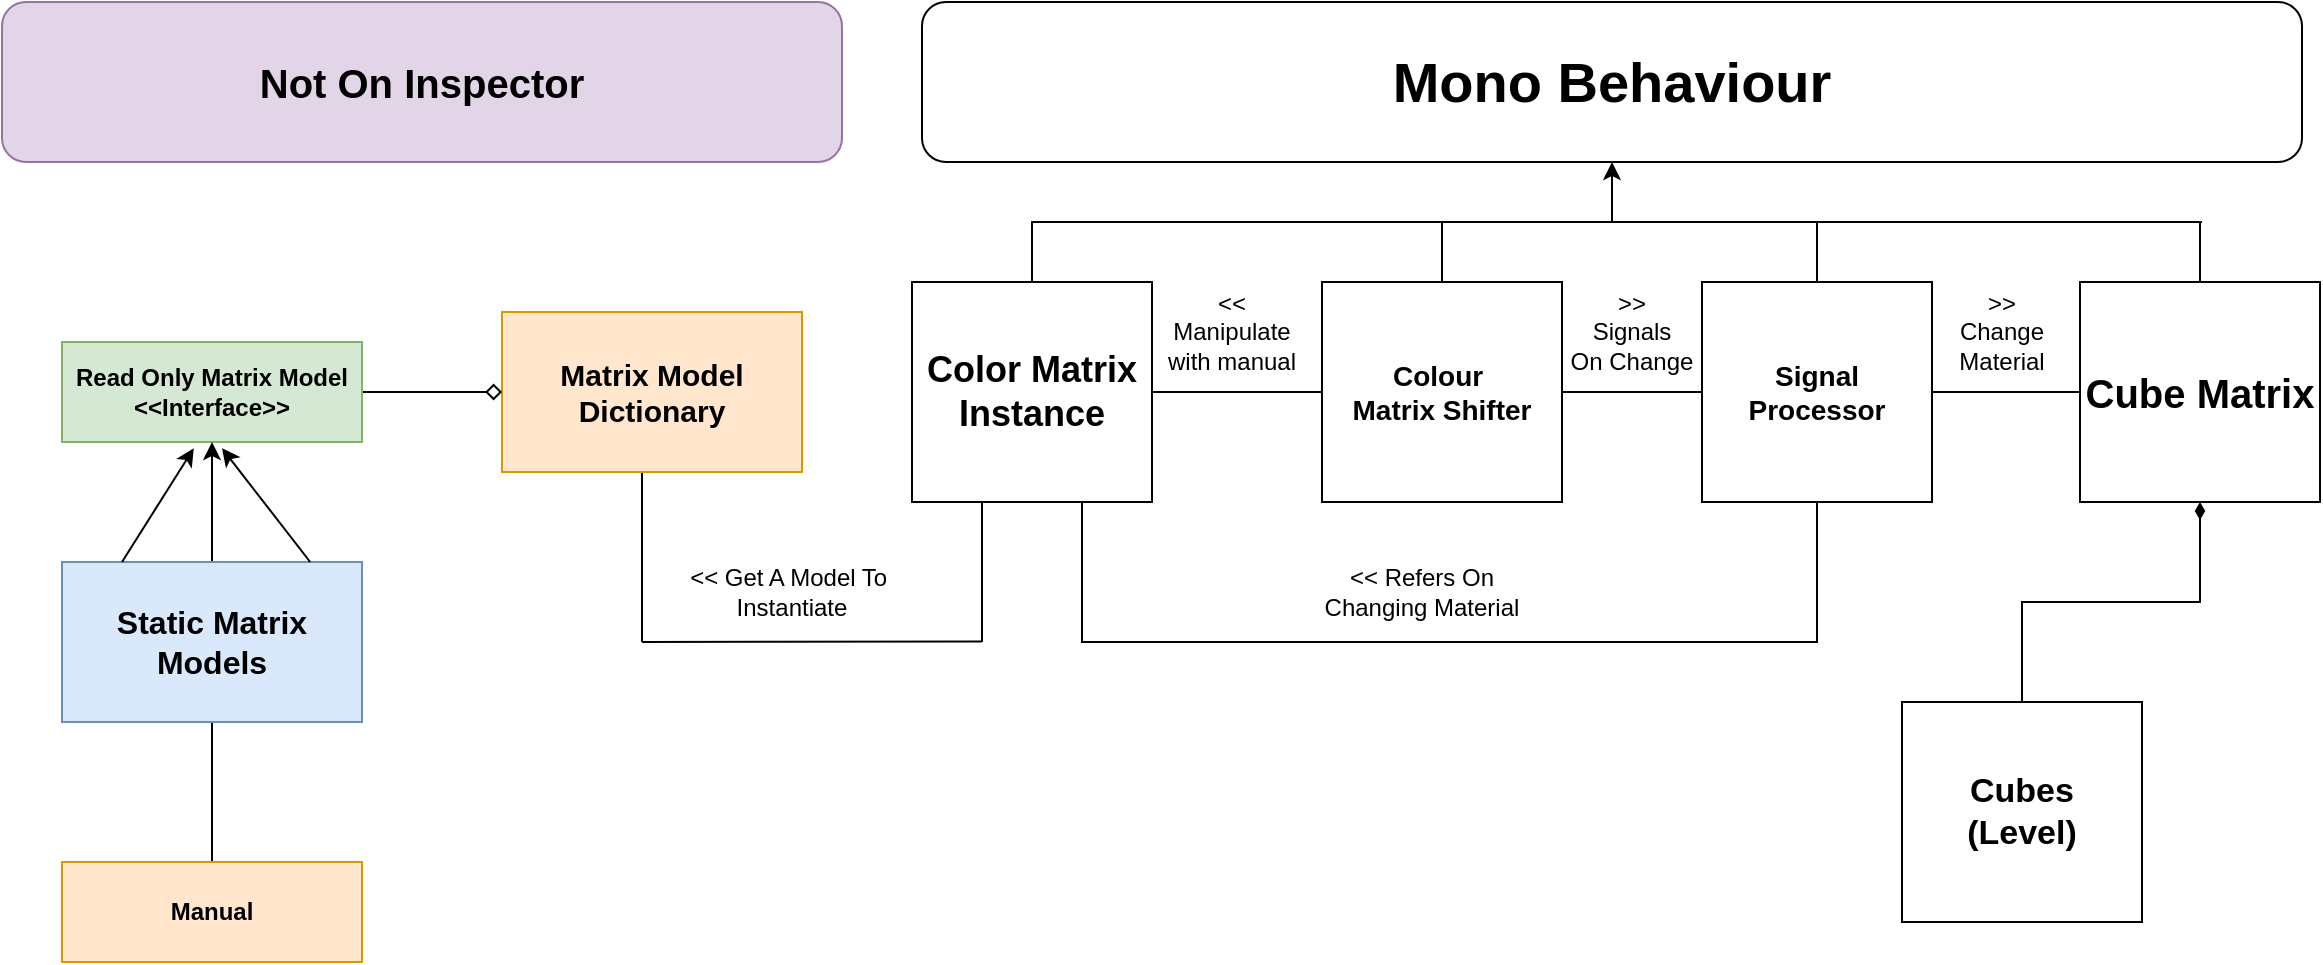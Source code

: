 <mxfile version="23.1.1" type="device">
  <diagram id="C5RBs43oDa-KdzZeNtuy" name="Page-1">
    <mxGraphModel dx="1147" dy="715" grid="1" gridSize="10" guides="1" tooltips="1" connect="1" arrows="1" fold="1" page="1" pageScale="1" pageWidth="1169" pageHeight="827" math="0" shadow="0">
      <root>
        <mxCell id="WIyWlLk6GJQsqaUBKTNV-0" />
        <mxCell id="WIyWlLk6GJQsqaUBKTNV-1" parent="WIyWlLk6GJQsqaUBKTNV-0" />
        <mxCell id="b6auqr88X2530byy-Ylc-60" value="&lt;font size=&quot;1&quot;&gt;&lt;b style=&quot;font-size: 28px;&quot;&gt;Mono Behaviour&lt;/b&gt;&lt;/font&gt;" style="rounded=1;whiteSpace=wrap;html=1;" vertex="1" parent="WIyWlLk6GJQsqaUBKTNV-1">
          <mxGeometry x="470" y="20" width="690" height="80" as="geometry" />
        </mxCell>
        <mxCell id="b6auqr88X2530byy-Ylc-77" style="edgeStyle=orthogonalEdgeStyle;rounded=0;orthogonalLoop=1;jettySize=auto;html=1;endArrow=none;endFill=0;" edge="1" parent="WIyWlLk6GJQsqaUBKTNV-1" source="b6auqr88X2530byy-Ylc-61">
          <mxGeometry relative="1" as="geometry">
            <mxPoint x="730" y="130" as="targetPoint" />
          </mxGeometry>
        </mxCell>
        <mxCell id="b6auqr88X2530byy-Ylc-82" style="edgeStyle=orthogonalEdgeStyle;rounded=0;orthogonalLoop=1;jettySize=auto;html=1;entryX=0;entryY=0.5;entryDx=0;entryDy=0;endArrow=none;endFill=0;" edge="1" parent="WIyWlLk6GJQsqaUBKTNV-1" source="b6auqr88X2530byy-Ylc-61" target="b6auqr88X2530byy-Ylc-63">
          <mxGeometry relative="1" as="geometry" />
        </mxCell>
        <mxCell id="b6auqr88X2530byy-Ylc-61" value="&lt;div&gt;&lt;b&gt;&lt;font style=&quot;font-size: 14px;&quot;&gt;Colour&amp;nbsp;&lt;/font&gt;&lt;/b&gt;&lt;/div&gt;&lt;div&gt;&lt;b&gt;&lt;font style=&quot;font-size: 14px;&quot;&gt;Matrix Shifter&lt;/font&gt;&lt;/b&gt;&lt;/div&gt;" style="rounded=0;whiteSpace=wrap;html=1;" vertex="1" parent="WIyWlLk6GJQsqaUBKTNV-1">
          <mxGeometry x="670" y="160" width="120" height="110" as="geometry" />
        </mxCell>
        <mxCell id="b6auqr88X2530byy-Ylc-66" style="edgeStyle=orthogonalEdgeStyle;rounded=0;orthogonalLoop=1;jettySize=auto;html=1;exitX=0.5;exitY=0;exitDx=0;exitDy=0;entryX=0.5;entryY=1;entryDx=0;entryDy=0;" edge="1" parent="WIyWlLk6GJQsqaUBKTNV-1" source="b6auqr88X2530byy-Ylc-62" target="b6auqr88X2530byy-Ylc-60">
          <mxGeometry relative="1" as="geometry">
            <Array as="points">
              <mxPoint x="525" y="130" />
              <mxPoint x="815" y="130" />
            </Array>
          </mxGeometry>
        </mxCell>
        <mxCell id="b6auqr88X2530byy-Ylc-75" style="edgeStyle=orthogonalEdgeStyle;rounded=0;orthogonalLoop=1;jettySize=auto;html=1;endArrow=none;endFill=0;" edge="1" parent="WIyWlLk6GJQsqaUBKTNV-1" source="b6auqr88X2530byy-Ylc-62" target="b6auqr88X2530byy-Ylc-61">
          <mxGeometry relative="1" as="geometry" />
        </mxCell>
        <mxCell id="b6auqr88X2530byy-Ylc-103" style="edgeStyle=orthogonalEdgeStyle;rounded=0;orthogonalLoop=1;jettySize=auto;html=1;endArrow=none;endFill=0;" edge="1" parent="WIyWlLk6GJQsqaUBKTNV-1">
          <mxGeometry relative="1" as="geometry">
            <mxPoint x="500" y="340" as="targetPoint" />
            <mxPoint x="500" y="260" as="sourcePoint" />
          </mxGeometry>
        </mxCell>
        <mxCell id="b6auqr88X2530byy-Ylc-62" value="&lt;font style=&quot;font-size: 18px;&quot;&gt;&lt;b&gt;Color Matrix Instance&lt;/b&gt;&lt;/font&gt;" style="rounded=0;whiteSpace=wrap;html=1;" vertex="1" parent="WIyWlLk6GJQsqaUBKTNV-1">
          <mxGeometry x="465" y="160" width="120" height="110" as="geometry" />
        </mxCell>
        <mxCell id="b6auqr88X2530byy-Ylc-78" style="edgeStyle=orthogonalEdgeStyle;rounded=0;orthogonalLoop=1;jettySize=auto;html=1;endArrow=none;endFill=0;" edge="1" parent="WIyWlLk6GJQsqaUBKTNV-1" source="b6auqr88X2530byy-Ylc-63">
          <mxGeometry relative="1" as="geometry">
            <mxPoint x="917.5" y="130" as="targetPoint" />
          </mxGeometry>
        </mxCell>
        <mxCell id="b6auqr88X2530byy-Ylc-81" style="edgeStyle=orthogonalEdgeStyle;rounded=0;orthogonalLoop=1;jettySize=auto;html=1;entryX=0.75;entryY=1;entryDx=0;entryDy=0;endArrow=none;endFill=0;" edge="1" parent="WIyWlLk6GJQsqaUBKTNV-1" source="b6auqr88X2530byy-Ylc-63" target="b6auqr88X2530byy-Ylc-62">
          <mxGeometry relative="1" as="geometry">
            <mxPoint x="918" y="340" as="targetPoint" />
            <Array as="points">
              <mxPoint x="918" y="340" />
              <mxPoint x="550" y="340" />
              <mxPoint x="550" y="270" />
            </Array>
          </mxGeometry>
        </mxCell>
        <mxCell id="b6auqr88X2530byy-Ylc-86" style="edgeStyle=orthogonalEdgeStyle;rounded=0;orthogonalLoop=1;jettySize=auto;html=1;entryX=0;entryY=0.5;entryDx=0;entryDy=0;endArrow=none;endFill=0;" edge="1" parent="WIyWlLk6GJQsqaUBKTNV-1" source="b6auqr88X2530byy-Ylc-63" target="b6auqr88X2530byy-Ylc-64">
          <mxGeometry relative="1" as="geometry" />
        </mxCell>
        <mxCell id="b6auqr88X2530byy-Ylc-63" value="&lt;font style=&quot;font-size: 14px;&quot;&gt;&lt;b&gt;Signal Processor&lt;/b&gt;&lt;/font&gt;" style="rounded=0;whiteSpace=wrap;html=1;" vertex="1" parent="WIyWlLk6GJQsqaUBKTNV-1">
          <mxGeometry x="860" y="160" width="115" height="110" as="geometry" />
        </mxCell>
        <mxCell id="b6auqr88X2530byy-Ylc-79" style="edgeStyle=orthogonalEdgeStyle;rounded=0;orthogonalLoop=1;jettySize=auto;html=1;endArrow=none;endFill=0;" edge="1" parent="WIyWlLk6GJQsqaUBKTNV-1" source="b6auqr88X2530byy-Ylc-64">
          <mxGeometry relative="1" as="geometry">
            <mxPoint x="1109" y="130" as="targetPoint" />
          </mxGeometry>
        </mxCell>
        <mxCell id="b6auqr88X2530byy-Ylc-64" value="&lt;b&gt;&lt;font style=&quot;font-size: 20px;&quot;&gt;Cube Matrix&lt;/font&gt;&lt;/b&gt;" style="rounded=0;whiteSpace=wrap;html=1;" vertex="1" parent="WIyWlLk6GJQsqaUBKTNV-1">
          <mxGeometry x="1049" y="160" width="120" height="110" as="geometry" />
        </mxCell>
        <mxCell id="b6auqr88X2530byy-Ylc-69" value="" style="endArrow=none;html=1;rounded=0;" edge="1" parent="WIyWlLk6GJQsqaUBKTNV-1">
          <mxGeometry width="50" height="50" relative="1" as="geometry">
            <mxPoint x="1110" y="130" as="sourcePoint" />
            <mxPoint x="810" y="130" as="targetPoint" />
          </mxGeometry>
        </mxCell>
        <mxCell id="b6auqr88X2530byy-Ylc-80" value="&lt;div&gt;&amp;lt;&amp;lt;&lt;/div&gt;&lt;div&gt;Manipulate&lt;/div&gt;&lt;div&gt;with manual&lt;br&gt;&lt;/div&gt;" style="text;html=1;strokeColor=none;fillColor=none;align=center;verticalAlign=middle;whiteSpace=wrap;rounded=0;" vertex="1" parent="WIyWlLk6GJQsqaUBKTNV-1">
          <mxGeometry x="590" y="150" width="70" height="70" as="geometry" />
        </mxCell>
        <mxCell id="b6auqr88X2530byy-Ylc-83" value="&lt;div&gt;&amp;gt;&amp;gt;&lt;/div&gt;&lt;div&gt;Signals&lt;/div&gt;&lt;div&gt;On Change&lt;br&gt;&lt;/div&gt;" style="text;html=1;strokeColor=none;fillColor=none;align=center;verticalAlign=middle;whiteSpace=wrap;rounded=0;" vertex="1" parent="WIyWlLk6GJQsqaUBKTNV-1">
          <mxGeometry x="790" y="150" width="70" height="70" as="geometry" />
        </mxCell>
        <mxCell id="b6auqr88X2530byy-Ylc-84" value="&lt;div&gt;&amp;gt;&amp;gt;&lt;br&gt;&lt;/div&gt;&lt;div&gt;Change&lt;/div&gt;&lt;div&gt;Material&lt;br&gt;&lt;/div&gt;" style="text;html=1;strokeColor=none;fillColor=none;align=center;verticalAlign=middle;whiteSpace=wrap;rounded=0;" vertex="1" parent="WIyWlLk6GJQsqaUBKTNV-1">
          <mxGeometry x="980" y="160" width="60" height="50" as="geometry" />
        </mxCell>
        <mxCell id="b6auqr88X2530byy-Ylc-85" value="&amp;lt;&amp;lt; Refers On Changing Material" style="text;html=1;strokeColor=none;fillColor=none;align=center;verticalAlign=middle;whiteSpace=wrap;rounded=0;" vertex="1" parent="WIyWlLk6GJQsqaUBKTNV-1">
          <mxGeometry x="660" y="300" width="120" height="30" as="geometry" />
        </mxCell>
        <mxCell id="b6auqr88X2530byy-Ylc-87" value="&lt;font style=&quot;font-size: 20px;&quot;&gt;&lt;b&gt;Not On Inspector&lt;br&gt;&lt;/b&gt;&lt;/font&gt;" style="rounded=1;whiteSpace=wrap;html=1;fillColor=#e1d5e7;strokeColor=#9673a6;" vertex="1" parent="WIyWlLk6GJQsqaUBKTNV-1">
          <mxGeometry x="10" y="20" width="420" height="80" as="geometry" />
        </mxCell>
        <mxCell id="b6auqr88X2530byy-Ylc-104" style="edgeStyle=orthogonalEdgeStyle;rounded=0;orthogonalLoop=1;jettySize=auto;html=1;endArrow=none;endFill=0;" edge="1" parent="WIyWlLk6GJQsqaUBKTNV-1">
          <mxGeometry relative="1" as="geometry">
            <mxPoint x="330" y="340" as="targetPoint" />
            <mxPoint x="330" y="255" as="sourcePoint" />
          </mxGeometry>
        </mxCell>
        <mxCell id="b6auqr88X2530byy-Ylc-92" value="&lt;b style=&quot;font-size: 15px;&quot;&gt;Matrix Model Dictionary&lt;br&gt;&lt;/b&gt;" style="rounded=0;whiteSpace=wrap;html=1;fillColor=#ffe6cc;strokeColor=#d79b00;" vertex="1" parent="WIyWlLk6GJQsqaUBKTNV-1">
          <mxGeometry x="260" y="175" width="150" height="80" as="geometry" />
        </mxCell>
        <mxCell id="b6auqr88X2530byy-Ylc-101" style="edgeStyle=orthogonalEdgeStyle;rounded=0;orthogonalLoop=1;jettySize=auto;html=1;entryX=0;entryY=0.5;entryDx=0;entryDy=0;endArrow=diamond;endFill=0;" edge="1" parent="WIyWlLk6GJQsqaUBKTNV-1" source="b6auqr88X2530byy-Ylc-93" target="b6auqr88X2530byy-Ylc-92">
          <mxGeometry relative="1" as="geometry" />
        </mxCell>
        <mxCell id="b6auqr88X2530byy-Ylc-93" value="&lt;div&gt;&lt;b&gt;Read Only Matrix Model&lt;/b&gt;&lt;/div&gt;&lt;div&gt;&lt;b&gt;&amp;lt;&amp;lt;Interface&amp;gt;&amp;gt;&lt;br&gt;&lt;/b&gt;&lt;/div&gt;" style="rounded=0;whiteSpace=wrap;html=1;fillColor=#d5e8d4;strokeColor=#82b366;" vertex="1" parent="WIyWlLk6GJQsqaUBKTNV-1">
          <mxGeometry x="40" y="190" width="150" height="50" as="geometry" />
        </mxCell>
        <mxCell id="b6auqr88X2530byy-Ylc-96" style="edgeStyle=orthogonalEdgeStyle;rounded=0;orthogonalLoop=1;jettySize=auto;html=1;entryX=0.5;entryY=1;entryDx=0;entryDy=0;" edge="1" parent="WIyWlLk6GJQsqaUBKTNV-1" source="b6auqr88X2530byy-Ylc-94" target="b6auqr88X2530byy-Ylc-93">
          <mxGeometry relative="1" as="geometry" />
        </mxCell>
        <mxCell id="b6auqr88X2530byy-Ylc-102" style="edgeStyle=orthogonalEdgeStyle;rounded=0;orthogonalLoop=1;jettySize=auto;html=1;entryX=0.5;entryY=0;entryDx=0;entryDy=0;endArrow=none;endFill=0;" edge="1" parent="WIyWlLk6GJQsqaUBKTNV-1" source="b6auqr88X2530byy-Ylc-94" target="b6auqr88X2530byy-Ylc-95">
          <mxGeometry relative="1" as="geometry" />
        </mxCell>
        <mxCell id="b6auqr88X2530byy-Ylc-94" value="&lt;font style=&quot;font-size: 16px;&quot;&gt;&lt;b&gt;Static Matrix Models&lt;br&gt;&lt;/b&gt;&lt;/font&gt;" style="rounded=0;whiteSpace=wrap;html=1;fillColor=#dae8fc;strokeColor=#6c8ebf;" vertex="1" parent="WIyWlLk6GJQsqaUBKTNV-1">
          <mxGeometry x="40" y="300" width="150" height="80" as="geometry" />
        </mxCell>
        <mxCell id="b6auqr88X2530byy-Ylc-95" value="&lt;b&gt;Manual&lt;/b&gt;" style="rounded=0;whiteSpace=wrap;html=1;fillColor=#ffe6cc;strokeColor=#d79b00;" vertex="1" parent="WIyWlLk6GJQsqaUBKTNV-1">
          <mxGeometry x="40" y="450" width="150" height="50" as="geometry" />
        </mxCell>
        <mxCell id="b6auqr88X2530byy-Ylc-98" value="" style="endArrow=classic;html=1;rounded=0;entryX=0.5;entryY=1;entryDx=0;entryDy=0;exitX=0.794;exitY=-0.039;exitDx=0;exitDy=0;exitPerimeter=0;" edge="1" parent="WIyWlLk6GJQsqaUBKTNV-1">
          <mxGeometry width="50" height="50" relative="1" as="geometry">
            <mxPoint x="164.1" y="300.0" as="sourcePoint" />
            <mxPoint x="120" y="243.12" as="targetPoint" />
          </mxGeometry>
        </mxCell>
        <mxCell id="b6auqr88X2530byy-Ylc-100" value="" style="endArrow=classic;html=1;rounded=0;exitX=0.794;exitY=-0.039;exitDx=0;exitDy=0;exitPerimeter=0;" edge="1" parent="WIyWlLk6GJQsqaUBKTNV-1">
          <mxGeometry width="50" height="50" relative="1" as="geometry">
            <mxPoint x="70.0" y="300.0" as="sourcePoint" />
            <mxPoint x="105.9" y="243.12" as="targetPoint" />
          </mxGeometry>
        </mxCell>
        <mxCell id="b6auqr88X2530byy-Ylc-105" value="" style="endArrow=none;html=1;rounded=0;" edge="1" parent="WIyWlLk6GJQsqaUBKTNV-1">
          <mxGeometry width="50" height="50" relative="1" as="geometry">
            <mxPoint x="330" y="340" as="sourcePoint" />
            <mxPoint x="500" y="339.78" as="targetPoint" />
          </mxGeometry>
        </mxCell>
        <mxCell id="b6auqr88X2530byy-Ylc-106" value="&lt;div&gt;&amp;lt;&amp;lt; Get A Model To&amp;nbsp;&lt;/div&gt;&lt;div&gt;Instantiate &lt;br&gt;&lt;/div&gt;" style="text;html=1;strokeColor=none;fillColor=none;align=center;verticalAlign=middle;whiteSpace=wrap;rounded=0;" vertex="1" parent="WIyWlLk6GJQsqaUBKTNV-1">
          <mxGeometry x="300" y="285" width="210" height="60" as="geometry" />
        </mxCell>
        <mxCell id="b6auqr88X2530byy-Ylc-109" style="edgeStyle=orthogonalEdgeStyle;rounded=0;orthogonalLoop=1;jettySize=auto;html=1;endArrow=diamondThin;endFill=1;" edge="1" parent="WIyWlLk6GJQsqaUBKTNV-1" source="b6auqr88X2530byy-Ylc-107" target="b6auqr88X2530byy-Ylc-64">
          <mxGeometry relative="1" as="geometry" />
        </mxCell>
        <mxCell id="b6auqr88X2530byy-Ylc-107" value="&lt;div style=&quot;font-size: 17px;&quot;&gt;&lt;font style=&quot;font-size: 17px;&quot;&gt;&lt;b&gt;Cubes&lt;/b&gt;&lt;/font&gt;&lt;/div&gt;&lt;div style=&quot;font-size: 17px;&quot;&gt;&lt;font style=&quot;font-size: 17px;&quot;&gt;&lt;b&gt;&lt;font style=&quot;font-size: 17px;&quot;&gt;(Level)&lt;/font&gt;&lt;br&gt;&lt;/b&gt;&lt;/font&gt;&lt;/div&gt;" style="rounded=0;whiteSpace=wrap;html=1;" vertex="1" parent="WIyWlLk6GJQsqaUBKTNV-1">
          <mxGeometry x="960" y="370" width="120" height="110" as="geometry" />
        </mxCell>
      </root>
    </mxGraphModel>
  </diagram>
</mxfile>
